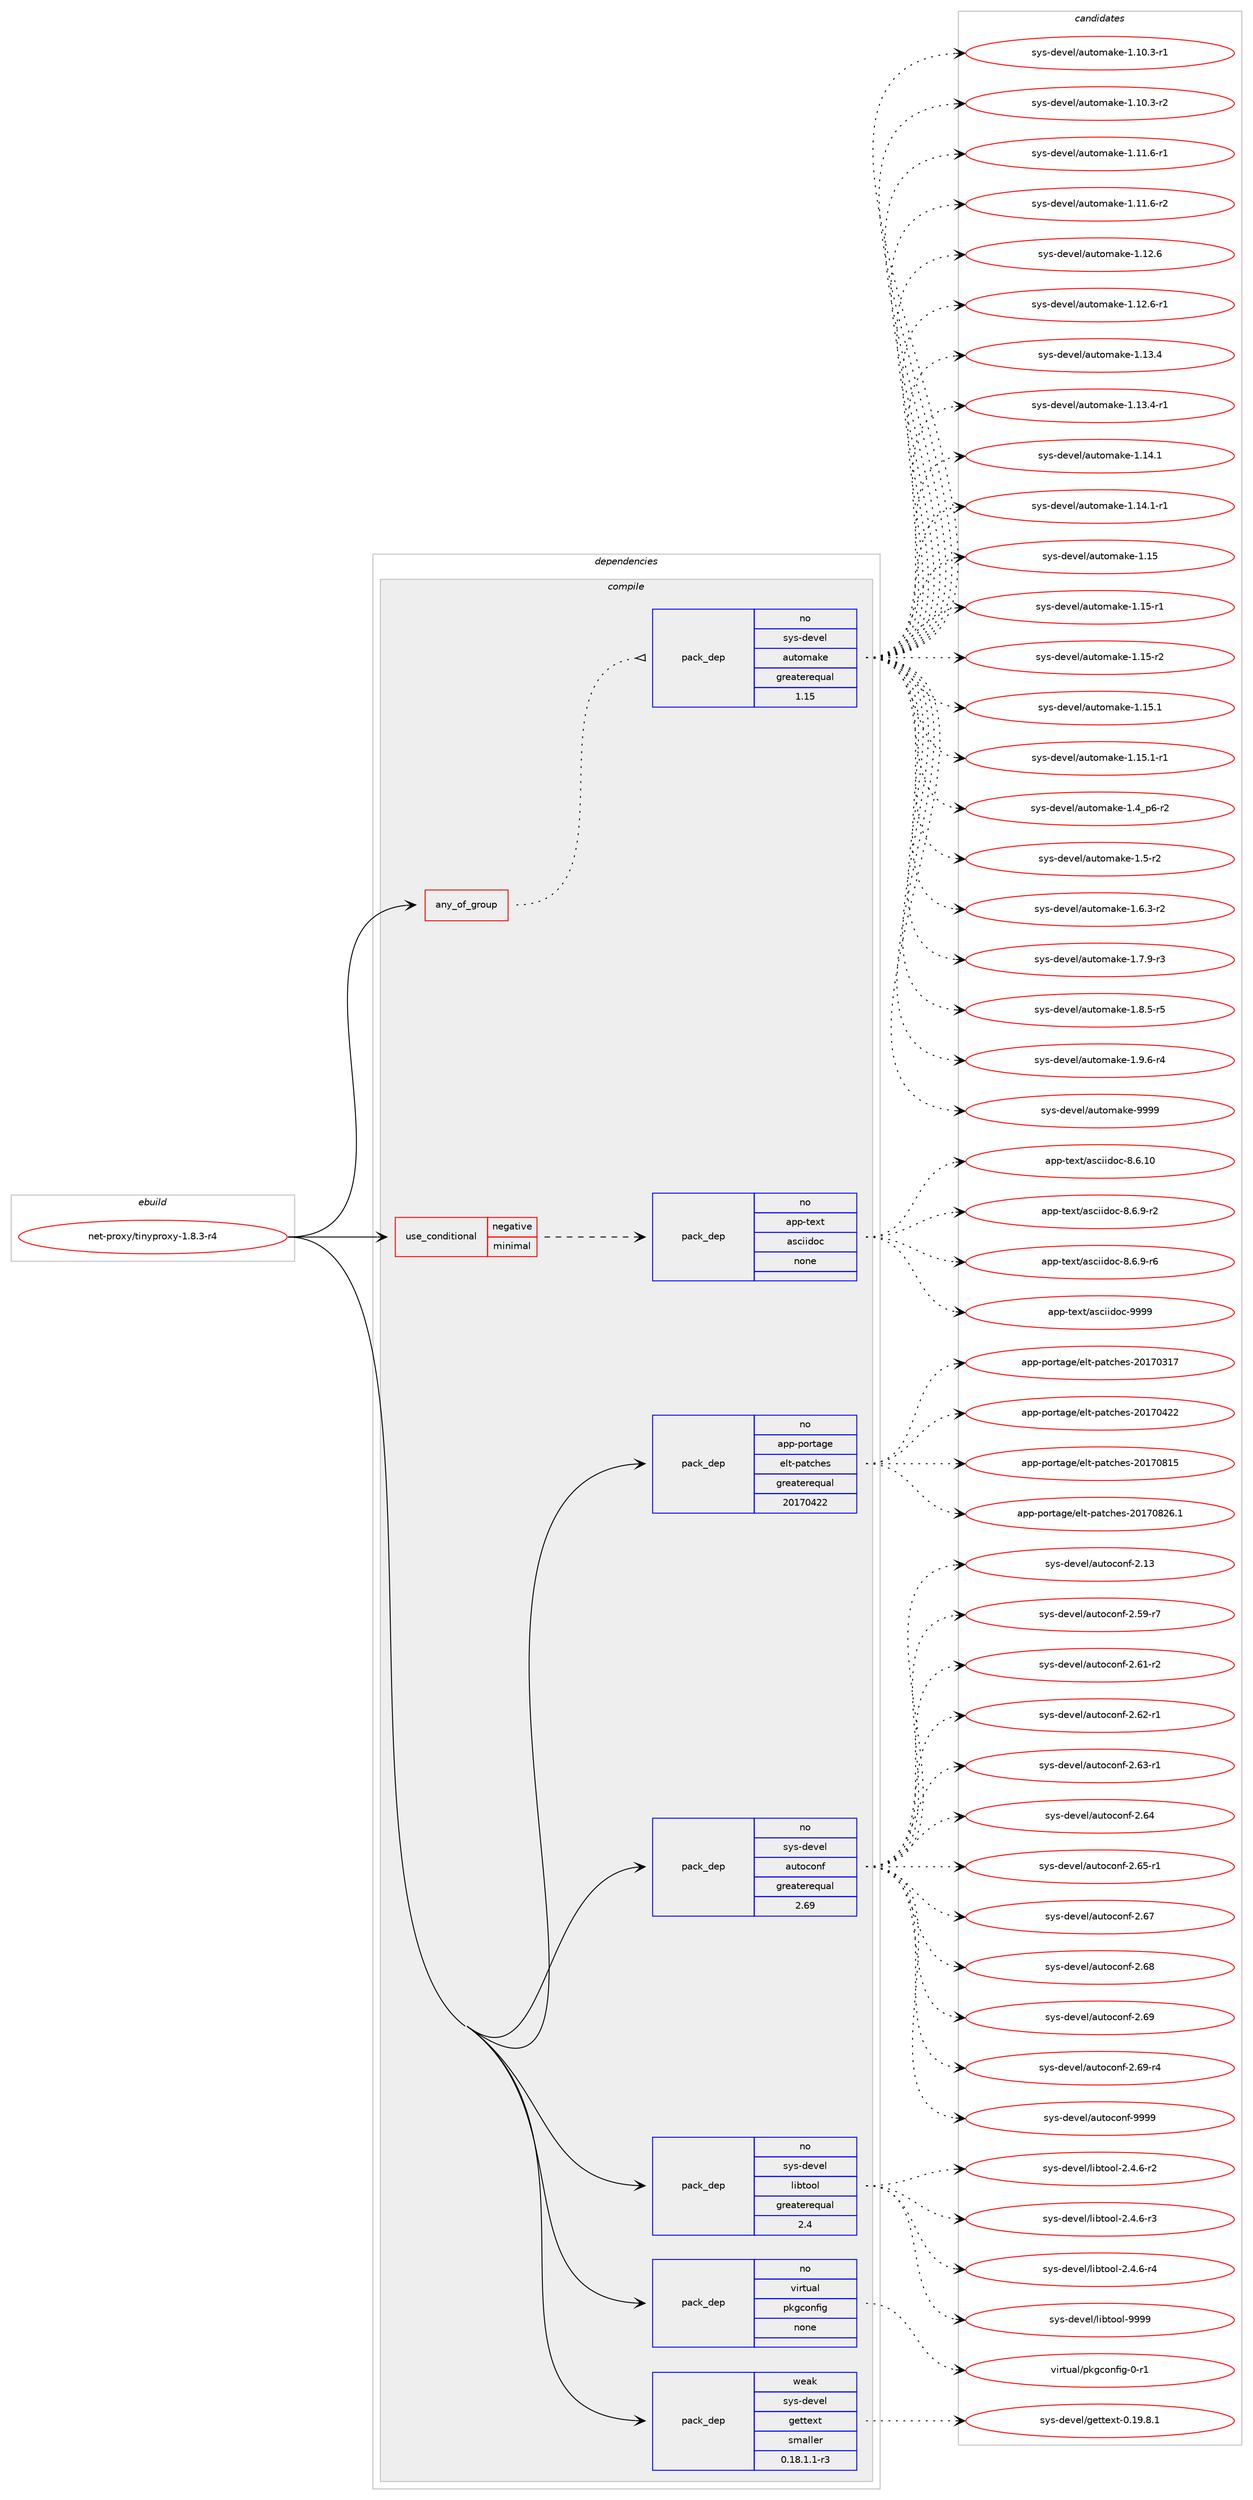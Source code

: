 digraph prolog {

# *************
# Graph options
# *************

newrank=true;
concentrate=true;
compound=true;
graph [rankdir=LR,fontname=Helvetica,fontsize=10,ranksep=1.5];#, ranksep=2.5, nodesep=0.2];
edge  [arrowhead=vee];
node  [fontname=Helvetica,fontsize=10];

# **********
# The ebuild
# **********

subgraph cluster_leftcol {
color=gray;
rank=same;
label=<<i>ebuild</i>>;
id [label="net-proxy/tinyproxy-1.8.3-r4", color=red, width=4, href="../net-proxy/tinyproxy-1.8.3-r4.svg"];
}

# ****************
# The dependencies
# ****************

subgraph cluster_midcol {
color=gray;
label=<<i>dependencies</i>>;
subgraph cluster_compile {
fillcolor="#eeeeee";
style=filled;
label=<<i>compile</i>>;
subgraph any7322 {
dependency436942 [label=<<TABLE BORDER="0" CELLBORDER="1" CELLSPACING="0" CELLPADDING="4"><TR><TD CELLPADDING="10">any_of_group</TD></TR></TABLE>>, shape=none, color=red];subgraph pack321452 {
dependency436943 [label=<<TABLE BORDER="0" CELLBORDER="1" CELLSPACING="0" CELLPADDING="4" WIDTH="220"><TR><TD ROWSPAN="6" CELLPADDING="30">pack_dep</TD></TR><TR><TD WIDTH="110">no</TD></TR><TR><TD>sys-devel</TD></TR><TR><TD>automake</TD></TR><TR><TD>greaterequal</TD></TR><TR><TD>1.15</TD></TR></TABLE>>, shape=none, color=blue];
}
dependency436942:e -> dependency436943:w [weight=20,style="dotted",arrowhead="oinv"];
}
id:e -> dependency436942:w [weight=20,style="solid",arrowhead="vee"];
subgraph cond107935 {
dependency436944 [label=<<TABLE BORDER="0" CELLBORDER="1" CELLSPACING="0" CELLPADDING="4"><TR><TD ROWSPAN="3" CELLPADDING="10">use_conditional</TD></TR><TR><TD>negative</TD></TR><TR><TD>minimal</TD></TR></TABLE>>, shape=none, color=red];
subgraph pack321453 {
dependency436945 [label=<<TABLE BORDER="0" CELLBORDER="1" CELLSPACING="0" CELLPADDING="4" WIDTH="220"><TR><TD ROWSPAN="6" CELLPADDING="30">pack_dep</TD></TR><TR><TD WIDTH="110">no</TD></TR><TR><TD>app-text</TD></TR><TR><TD>asciidoc</TD></TR><TR><TD>none</TD></TR><TR><TD></TD></TR></TABLE>>, shape=none, color=blue];
}
dependency436944:e -> dependency436945:w [weight=20,style="dashed",arrowhead="vee"];
}
id:e -> dependency436944:w [weight=20,style="solid",arrowhead="vee"];
subgraph pack321454 {
dependency436946 [label=<<TABLE BORDER="0" CELLBORDER="1" CELLSPACING="0" CELLPADDING="4" WIDTH="220"><TR><TD ROWSPAN="6" CELLPADDING="30">pack_dep</TD></TR><TR><TD WIDTH="110">no</TD></TR><TR><TD>app-portage</TD></TR><TR><TD>elt-patches</TD></TR><TR><TD>greaterequal</TD></TR><TR><TD>20170422</TD></TR></TABLE>>, shape=none, color=blue];
}
id:e -> dependency436946:w [weight=20,style="solid",arrowhead="vee"];
subgraph pack321455 {
dependency436947 [label=<<TABLE BORDER="0" CELLBORDER="1" CELLSPACING="0" CELLPADDING="4" WIDTH="220"><TR><TD ROWSPAN="6" CELLPADDING="30">pack_dep</TD></TR><TR><TD WIDTH="110">no</TD></TR><TR><TD>sys-devel</TD></TR><TR><TD>autoconf</TD></TR><TR><TD>greaterequal</TD></TR><TR><TD>2.69</TD></TR></TABLE>>, shape=none, color=blue];
}
id:e -> dependency436947:w [weight=20,style="solid",arrowhead="vee"];
subgraph pack321456 {
dependency436948 [label=<<TABLE BORDER="0" CELLBORDER="1" CELLSPACING="0" CELLPADDING="4" WIDTH="220"><TR><TD ROWSPAN="6" CELLPADDING="30">pack_dep</TD></TR><TR><TD WIDTH="110">no</TD></TR><TR><TD>sys-devel</TD></TR><TR><TD>libtool</TD></TR><TR><TD>greaterequal</TD></TR><TR><TD>2.4</TD></TR></TABLE>>, shape=none, color=blue];
}
id:e -> dependency436948:w [weight=20,style="solid",arrowhead="vee"];
subgraph pack321457 {
dependency436949 [label=<<TABLE BORDER="0" CELLBORDER="1" CELLSPACING="0" CELLPADDING="4" WIDTH="220"><TR><TD ROWSPAN="6" CELLPADDING="30">pack_dep</TD></TR><TR><TD WIDTH="110">no</TD></TR><TR><TD>virtual</TD></TR><TR><TD>pkgconfig</TD></TR><TR><TD>none</TD></TR><TR><TD></TD></TR></TABLE>>, shape=none, color=blue];
}
id:e -> dependency436949:w [weight=20,style="solid",arrowhead="vee"];
subgraph pack321458 {
dependency436950 [label=<<TABLE BORDER="0" CELLBORDER="1" CELLSPACING="0" CELLPADDING="4" WIDTH="220"><TR><TD ROWSPAN="6" CELLPADDING="30">pack_dep</TD></TR><TR><TD WIDTH="110">weak</TD></TR><TR><TD>sys-devel</TD></TR><TR><TD>gettext</TD></TR><TR><TD>smaller</TD></TR><TR><TD>0.18.1.1-r3</TD></TR></TABLE>>, shape=none, color=blue];
}
id:e -> dependency436950:w [weight=20,style="solid",arrowhead="vee"];
}
subgraph cluster_compileandrun {
fillcolor="#eeeeee";
style=filled;
label=<<i>compile and run</i>>;
}
subgraph cluster_run {
fillcolor="#eeeeee";
style=filled;
label=<<i>run</i>>;
}
}

# **************
# The candidates
# **************

subgraph cluster_choices {
rank=same;
color=gray;
label=<<i>candidates</i>>;

subgraph choice321452 {
color=black;
nodesep=1;
choice11512111545100101118101108479711711611110997107101454946494846514511449 [label="sys-devel/automake-1.10.3-r1", color=red, width=4,href="../sys-devel/automake-1.10.3-r1.svg"];
choice11512111545100101118101108479711711611110997107101454946494846514511450 [label="sys-devel/automake-1.10.3-r2", color=red, width=4,href="../sys-devel/automake-1.10.3-r2.svg"];
choice11512111545100101118101108479711711611110997107101454946494946544511449 [label="sys-devel/automake-1.11.6-r1", color=red, width=4,href="../sys-devel/automake-1.11.6-r1.svg"];
choice11512111545100101118101108479711711611110997107101454946494946544511450 [label="sys-devel/automake-1.11.6-r2", color=red, width=4,href="../sys-devel/automake-1.11.6-r2.svg"];
choice1151211154510010111810110847971171161111099710710145494649504654 [label="sys-devel/automake-1.12.6", color=red, width=4,href="../sys-devel/automake-1.12.6.svg"];
choice11512111545100101118101108479711711611110997107101454946495046544511449 [label="sys-devel/automake-1.12.6-r1", color=red, width=4,href="../sys-devel/automake-1.12.6-r1.svg"];
choice1151211154510010111810110847971171161111099710710145494649514652 [label="sys-devel/automake-1.13.4", color=red, width=4,href="../sys-devel/automake-1.13.4.svg"];
choice11512111545100101118101108479711711611110997107101454946495146524511449 [label="sys-devel/automake-1.13.4-r1", color=red, width=4,href="../sys-devel/automake-1.13.4-r1.svg"];
choice1151211154510010111810110847971171161111099710710145494649524649 [label="sys-devel/automake-1.14.1", color=red, width=4,href="../sys-devel/automake-1.14.1.svg"];
choice11512111545100101118101108479711711611110997107101454946495246494511449 [label="sys-devel/automake-1.14.1-r1", color=red, width=4,href="../sys-devel/automake-1.14.1-r1.svg"];
choice115121115451001011181011084797117116111109971071014549464953 [label="sys-devel/automake-1.15", color=red, width=4,href="../sys-devel/automake-1.15.svg"];
choice1151211154510010111810110847971171161111099710710145494649534511449 [label="sys-devel/automake-1.15-r1", color=red, width=4,href="../sys-devel/automake-1.15-r1.svg"];
choice1151211154510010111810110847971171161111099710710145494649534511450 [label="sys-devel/automake-1.15-r2", color=red, width=4,href="../sys-devel/automake-1.15-r2.svg"];
choice1151211154510010111810110847971171161111099710710145494649534649 [label="sys-devel/automake-1.15.1", color=red, width=4,href="../sys-devel/automake-1.15.1.svg"];
choice11512111545100101118101108479711711611110997107101454946495346494511449 [label="sys-devel/automake-1.15.1-r1", color=red, width=4,href="../sys-devel/automake-1.15.1-r1.svg"];
choice115121115451001011181011084797117116111109971071014549465295112544511450 [label="sys-devel/automake-1.4_p6-r2", color=red, width=4,href="../sys-devel/automake-1.4_p6-r2.svg"];
choice11512111545100101118101108479711711611110997107101454946534511450 [label="sys-devel/automake-1.5-r2", color=red, width=4,href="../sys-devel/automake-1.5-r2.svg"];
choice115121115451001011181011084797117116111109971071014549465446514511450 [label="sys-devel/automake-1.6.3-r2", color=red, width=4,href="../sys-devel/automake-1.6.3-r2.svg"];
choice115121115451001011181011084797117116111109971071014549465546574511451 [label="sys-devel/automake-1.7.9-r3", color=red, width=4,href="../sys-devel/automake-1.7.9-r3.svg"];
choice115121115451001011181011084797117116111109971071014549465646534511453 [label="sys-devel/automake-1.8.5-r5", color=red, width=4,href="../sys-devel/automake-1.8.5-r5.svg"];
choice115121115451001011181011084797117116111109971071014549465746544511452 [label="sys-devel/automake-1.9.6-r4", color=red, width=4,href="../sys-devel/automake-1.9.6-r4.svg"];
choice115121115451001011181011084797117116111109971071014557575757 [label="sys-devel/automake-9999", color=red, width=4,href="../sys-devel/automake-9999.svg"];
dependency436943:e -> choice11512111545100101118101108479711711611110997107101454946494846514511449:w [style=dotted,weight="100"];
dependency436943:e -> choice11512111545100101118101108479711711611110997107101454946494846514511450:w [style=dotted,weight="100"];
dependency436943:e -> choice11512111545100101118101108479711711611110997107101454946494946544511449:w [style=dotted,weight="100"];
dependency436943:e -> choice11512111545100101118101108479711711611110997107101454946494946544511450:w [style=dotted,weight="100"];
dependency436943:e -> choice1151211154510010111810110847971171161111099710710145494649504654:w [style=dotted,weight="100"];
dependency436943:e -> choice11512111545100101118101108479711711611110997107101454946495046544511449:w [style=dotted,weight="100"];
dependency436943:e -> choice1151211154510010111810110847971171161111099710710145494649514652:w [style=dotted,weight="100"];
dependency436943:e -> choice11512111545100101118101108479711711611110997107101454946495146524511449:w [style=dotted,weight="100"];
dependency436943:e -> choice1151211154510010111810110847971171161111099710710145494649524649:w [style=dotted,weight="100"];
dependency436943:e -> choice11512111545100101118101108479711711611110997107101454946495246494511449:w [style=dotted,weight="100"];
dependency436943:e -> choice115121115451001011181011084797117116111109971071014549464953:w [style=dotted,weight="100"];
dependency436943:e -> choice1151211154510010111810110847971171161111099710710145494649534511449:w [style=dotted,weight="100"];
dependency436943:e -> choice1151211154510010111810110847971171161111099710710145494649534511450:w [style=dotted,weight="100"];
dependency436943:e -> choice1151211154510010111810110847971171161111099710710145494649534649:w [style=dotted,weight="100"];
dependency436943:e -> choice11512111545100101118101108479711711611110997107101454946495346494511449:w [style=dotted,weight="100"];
dependency436943:e -> choice115121115451001011181011084797117116111109971071014549465295112544511450:w [style=dotted,weight="100"];
dependency436943:e -> choice11512111545100101118101108479711711611110997107101454946534511450:w [style=dotted,weight="100"];
dependency436943:e -> choice115121115451001011181011084797117116111109971071014549465446514511450:w [style=dotted,weight="100"];
dependency436943:e -> choice115121115451001011181011084797117116111109971071014549465546574511451:w [style=dotted,weight="100"];
dependency436943:e -> choice115121115451001011181011084797117116111109971071014549465646534511453:w [style=dotted,weight="100"];
dependency436943:e -> choice115121115451001011181011084797117116111109971071014549465746544511452:w [style=dotted,weight="100"];
dependency436943:e -> choice115121115451001011181011084797117116111109971071014557575757:w [style=dotted,weight="100"];
}
subgraph choice321453 {
color=black;
nodesep=1;
choice97112112451161011201164797115991051051001119945564654464948 [label="app-text/asciidoc-8.6.10", color=red, width=4,href="../app-text/asciidoc-8.6.10.svg"];
choice9711211245116101120116479711599105105100111994556465446574511450 [label="app-text/asciidoc-8.6.9-r2", color=red, width=4,href="../app-text/asciidoc-8.6.9-r2.svg"];
choice9711211245116101120116479711599105105100111994556465446574511454 [label="app-text/asciidoc-8.6.9-r6", color=red, width=4,href="../app-text/asciidoc-8.6.9-r6.svg"];
choice9711211245116101120116479711599105105100111994557575757 [label="app-text/asciidoc-9999", color=red, width=4,href="../app-text/asciidoc-9999.svg"];
dependency436945:e -> choice97112112451161011201164797115991051051001119945564654464948:w [style=dotted,weight="100"];
dependency436945:e -> choice9711211245116101120116479711599105105100111994556465446574511450:w [style=dotted,weight="100"];
dependency436945:e -> choice9711211245116101120116479711599105105100111994556465446574511454:w [style=dotted,weight="100"];
dependency436945:e -> choice9711211245116101120116479711599105105100111994557575757:w [style=dotted,weight="100"];
}
subgraph choice321454 {
color=black;
nodesep=1;
choice97112112451121111141169710310147101108116451129711699104101115455048495548514955 [label="app-portage/elt-patches-20170317", color=red, width=4,href="../app-portage/elt-patches-20170317.svg"];
choice97112112451121111141169710310147101108116451129711699104101115455048495548525050 [label="app-portage/elt-patches-20170422", color=red, width=4,href="../app-portage/elt-patches-20170422.svg"];
choice97112112451121111141169710310147101108116451129711699104101115455048495548564953 [label="app-portage/elt-patches-20170815", color=red, width=4,href="../app-portage/elt-patches-20170815.svg"];
choice971121124511211111411697103101471011081164511297116991041011154550484955485650544649 [label="app-portage/elt-patches-20170826.1", color=red, width=4,href="../app-portage/elt-patches-20170826.1.svg"];
dependency436946:e -> choice97112112451121111141169710310147101108116451129711699104101115455048495548514955:w [style=dotted,weight="100"];
dependency436946:e -> choice97112112451121111141169710310147101108116451129711699104101115455048495548525050:w [style=dotted,weight="100"];
dependency436946:e -> choice97112112451121111141169710310147101108116451129711699104101115455048495548564953:w [style=dotted,weight="100"];
dependency436946:e -> choice971121124511211111411697103101471011081164511297116991041011154550484955485650544649:w [style=dotted,weight="100"];
}
subgraph choice321455 {
color=black;
nodesep=1;
choice115121115451001011181011084797117116111991111101024550464951 [label="sys-devel/autoconf-2.13", color=red, width=4,href="../sys-devel/autoconf-2.13.svg"];
choice1151211154510010111810110847971171161119911111010245504653574511455 [label="sys-devel/autoconf-2.59-r7", color=red, width=4,href="../sys-devel/autoconf-2.59-r7.svg"];
choice1151211154510010111810110847971171161119911111010245504654494511450 [label="sys-devel/autoconf-2.61-r2", color=red, width=4,href="../sys-devel/autoconf-2.61-r2.svg"];
choice1151211154510010111810110847971171161119911111010245504654504511449 [label="sys-devel/autoconf-2.62-r1", color=red, width=4,href="../sys-devel/autoconf-2.62-r1.svg"];
choice1151211154510010111810110847971171161119911111010245504654514511449 [label="sys-devel/autoconf-2.63-r1", color=red, width=4,href="../sys-devel/autoconf-2.63-r1.svg"];
choice115121115451001011181011084797117116111991111101024550465452 [label="sys-devel/autoconf-2.64", color=red, width=4,href="../sys-devel/autoconf-2.64.svg"];
choice1151211154510010111810110847971171161119911111010245504654534511449 [label="sys-devel/autoconf-2.65-r1", color=red, width=4,href="../sys-devel/autoconf-2.65-r1.svg"];
choice115121115451001011181011084797117116111991111101024550465455 [label="sys-devel/autoconf-2.67", color=red, width=4,href="../sys-devel/autoconf-2.67.svg"];
choice115121115451001011181011084797117116111991111101024550465456 [label="sys-devel/autoconf-2.68", color=red, width=4,href="../sys-devel/autoconf-2.68.svg"];
choice115121115451001011181011084797117116111991111101024550465457 [label="sys-devel/autoconf-2.69", color=red, width=4,href="../sys-devel/autoconf-2.69.svg"];
choice1151211154510010111810110847971171161119911111010245504654574511452 [label="sys-devel/autoconf-2.69-r4", color=red, width=4,href="../sys-devel/autoconf-2.69-r4.svg"];
choice115121115451001011181011084797117116111991111101024557575757 [label="sys-devel/autoconf-9999", color=red, width=4,href="../sys-devel/autoconf-9999.svg"];
dependency436947:e -> choice115121115451001011181011084797117116111991111101024550464951:w [style=dotted,weight="100"];
dependency436947:e -> choice1151211154510010111810110847971171161119911111010245504653574511455:w [style=dotted,weight="100"];
dependency436947:e -> choice1151211154510010111810110847971171161119911111010245504654494511450:w [style=dotted,weight="100"];
dependency436947:e -> choice1151211154510010111810110847971171161119911111010245504654504511449:w [style=dotted,weight="100"];
dependency436947:e -> choice1151211154510010111810110847971171161119911111010245504654514511449:w [style=dotted,weight="100"];
dependency436947:e -> choice115121115451001011181011084797117116111991111101024550465452:w [style=dotted,weight="100"];
dependency436947:e -> choice1151211154510010111810110847971171161119911111010245504654534511449:w [style=dotted,weight="100"];
dependency436947:e -> choice115121115451001011181011084797117116111991111101024550465455:w [style=dotted,weight="100"];
dependency436947:e -> choice115121115451001011181011084797117116111991111101024550465456:w [style=dotted,weight="100"];
dependency436947:e -> choice115121115451001011181011084797117116111991111101024550465457:w [style=dotted,weight="100"];
dependency436947:e -> choice1151211154510010111810110847971171161119911111010245504654574511452:w [style=dotted,weight="100"];
dependency436947:e -> choice115121115451001011181011084797117116111991111101024557575757:w [style=dotted,weight="100"];
}
subgraph choice321456 {
color=black;
nodesep=1;
choice1151211154510010111810110847108105981161111111084550465246544511450 [label="sys-devel/libtool-2.4.6-r2", color=red, width=4,href="../sys-devel/libtool-2.4.6-r2.svg"];
choice1151211154510010111810110847108105981161111111084550465246544511451 [label="sys-devel/libtool-2.4.6-r3", color=red, width=4,href="../sys-devel/libtool-2.4.6-r3.svg"];
choice1151211154510010111810110847108105981161111111084550465246544511452 [label="sys-devel/libtool-2.4.6-r4", color=red, width=4,href="../sys-devel/libtool-2.4.6-r4.svg"];
choice1151211154510010111810110847108105981161111111084557575757 [label="sys-devel/libtool-9999", color=red, width=4,href="../sys-devel/libtool-9999.svg"];
dependency436948:e -> choice1151211154510010111810110847108105981161111111084550465246544511450:w [style=dotted,weight="100"];
dependency436948:e -> choice1151211154510010111810110847108105981161111111084550465246544511451:w [style=dotted,weight="100"];
dependency436948:e -> choice1151211154510010111810110847108105981161111111084550465246544511452:w [style=dotted,weight="100"];
dependency436948:e -> choice1151211154510010111810110847108105981161111111084557575757:w [style=dotted,weight="100"];
}
subgraph choice321457 {
color=black;
nodesep=1;
choice11810511411611797108471121071039911111010210510345484511449 [label="virtual/pkgconfig-0-r1", color=red, width=4,href="../virtual/pkgconfig-0-r1.svg"];
dependency436949:e -> choice11810511411611797108471121071039911111010210510345484511449:w [style=dotted,weight="100"];
}
subgraph choice321458 {
color=black;
nodesep=1;
choice1151211154510010111810110847103101116116101120116454846495746564649 [label="sys-devel/gettext-0.19.8.1", color=red, width=4,href="../sys-devel/gettext-0.19.8.1.svg"];
dependency436950:e -> choice1151211154510010111810110847103101116116101120116454846495746564649:w [style=dotted,weight="100"];
}
}

}

